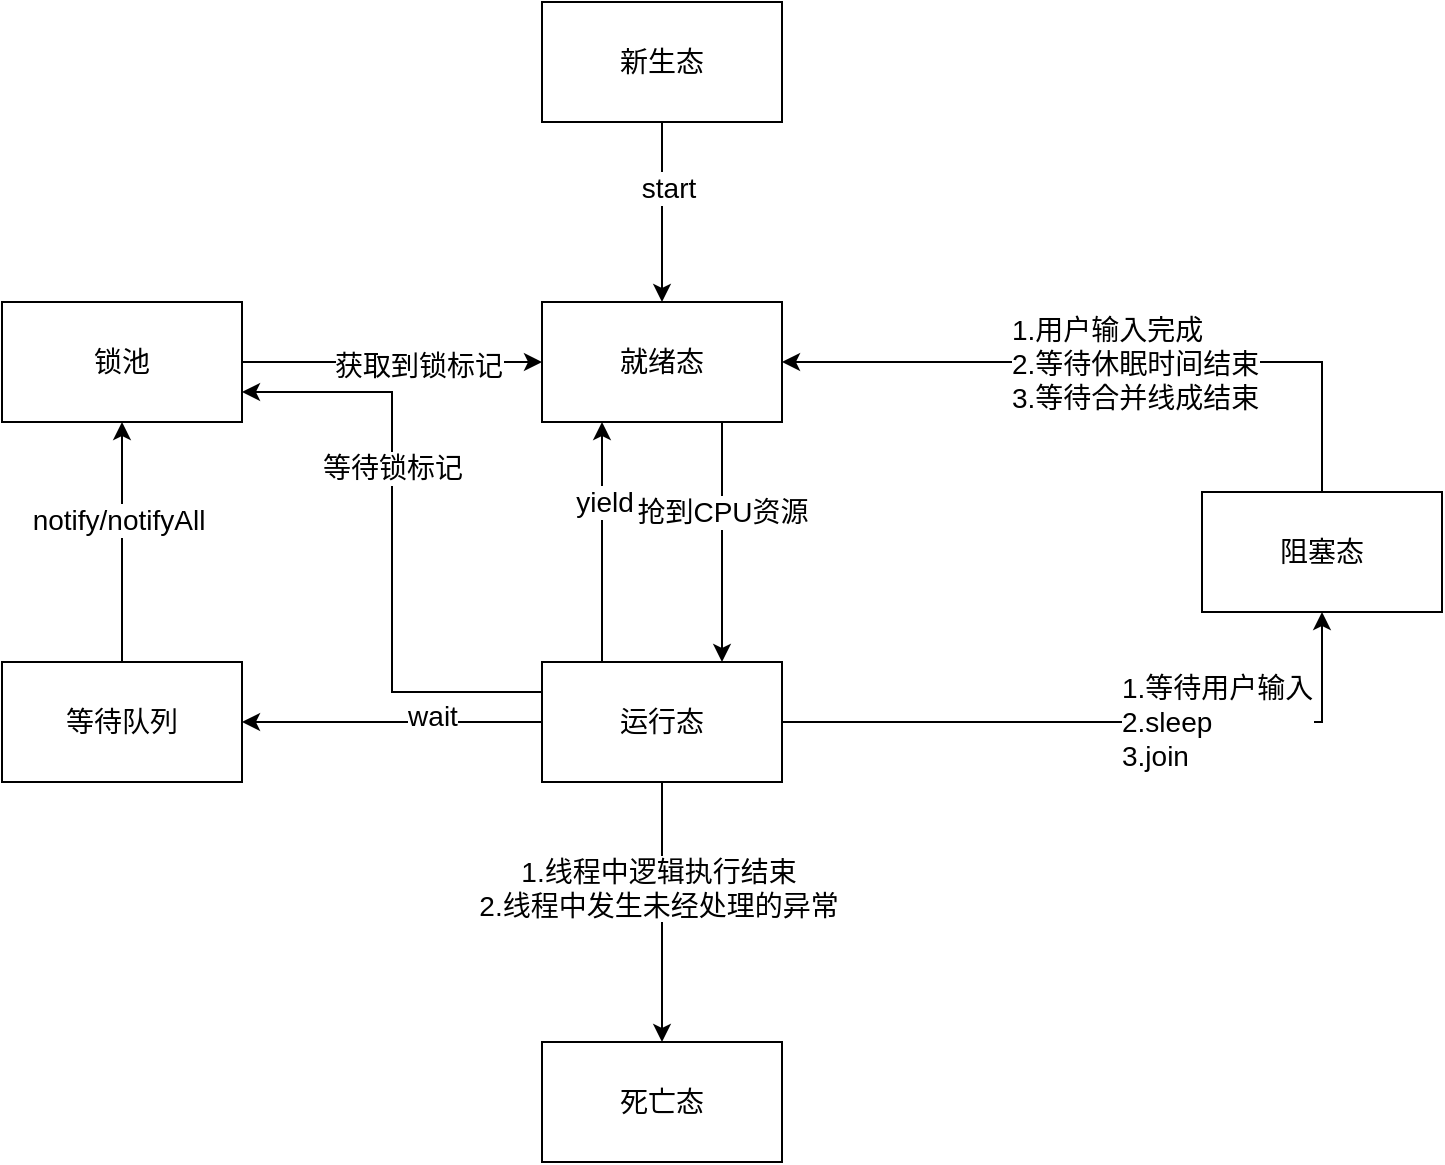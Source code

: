 <mxfile version="15.9.6" type="github">
  <diagram name="线程生命周期" id="13e1069c-82ec-6db2-03f1-153e76fe0fe0">
    <mxGraphModel dx="1497" dy="838" grid="1" gridSize="10" guides="1" tooltips="1" connect="1" arrows="1" fold="1" page="1" pageScale="1" pageWidth="1100" pageHeight="850" background="none" math="0" shadow="0">
      <root>
        <mxCell id="0" />
        <mxCell id="1" parent="0" />
        <mxCell id="UO7Ra3T1x5FbKo8fpNg5-9" style="edgeStyle=orthogonalEdgeStyle;rounded=0;orthogonalLoop=1;jettySize=auto;html=1;exitX=0.5;exitY=1;exitDx=0;exitDy=0;entryX=0.5;entryY=0;entryDx=0;entryDy=0;fontSize=14;" edge="1" parent="1" source="UO7Ra3T1x5FbKo8fpNg5-2" target="UO7Ra3T1x5FbKo8fpNg5-3">
          <mxGeometry relative="1" as="geometry" />
        </mxCell>
        <mxCell id="UO7Ra3T1x5FbKo8fpNg5-10" value="start" style="edgeLabel;html=1;align=center;verticalAlign=middle;resizable=0;points=[];fontSize=14;" vertex="1" connectable="0" parent="UO7Ra3T1x5FbKo8fpNg5-9">
          <mxGeometry x="-0.267" y="3" relative="1" as="geometry">
            <mxPoint as="offset" />
          </mxGeometry>
        </mxCell>
        <mxCell id="UO7Ra3T1x5FbKo8fpNg5-2" value="新生态" style="rounded=0;whiteSpace=wrap;html=1;fontSize=14;" vertex="1" parent="1">
          <mxGeometry x="480" y="130" width="120" height="60" as="geometry" />
        </mxCell>
        <mxCell id="UO7Ra3T1x5FbKo8fpNg5-11" style="edgeStyle=orthogonalEdgeStyle;rounded=0;orthogonalLoop=1;jettySize=auto;html=1;exitX=0.75;exitY=1;exitDx=0;exitDy=0;entryX=0.75;entryY=0;entryDx=0;entryDy=0;fontSize=14;" edge="1" parent="1" source="UO7Ra3T1x5FbKo8fpNg5-3" target="UO7Ra3T1x5FbKo8fpNg5-4">
          <mxGeometry relative="1" as="geometry" />
        </mxCell>
        <mxCell id="UO7Ra3T1x5FbKo8fpNg5-12" value="抢到CPU资源" style="edgeLabel;html=1;align=center;verticalAlign=middle;resizable=0;points=[];fontSize=14;" vertex="1" connectable="0" parent="UO7Ra3T1x5FbKo8fpNg5-11">
          <mxGeometry x="-0.25" relative="1" as="geometry">
            <mxPoint as="offset" />
          </mxGeometry>
        </mxCell>
        <mxCell id="UO7Ra3T1x5FbKo8fpNg5-3" value="就绪态" style="rounded=0;whiteSpace=wrap;html=1;fontSize=14;" vertex="1" parent="1">
          <mxGeometry x="480" y="280" width="120" height="60" as="geometry" />
        </mxCell>
        <mxCell id="UO7Ra3T1x5FbKo8fpNg5-13" style="edgeStyle=orthogonalEdgeStyle;rounded=0;orthogonalLoop=1;jettySize=auto;html=1;exitX=0.25;exitY=0;exitDx=0;exitDy=0;entryX=0.25;entryY=1;entryDx=0;entryDy=0;fontSize=14;" edge="1" parent="1" source="UO7Ra3T1x5FbKo8fpNg5-4" target="UO7Ra3T1x5FbKo8fpNg5-3">
          <mxGeometry relative="1" as="geometry" />
        </mxCell>
        <mxCell id="UO7Ra3T1x5FbKo8fpNg5-14" value="yield" style="edgeLabel;html=1;align=center;verticalAlign=middle;resizable=0;points=[];fontSize=14;" vertex="1" connectable="0" parent="UO7Ra3T1x5FbKo8fpNg5-13">
          <mxGeometry x="0.333" y="-1" relative="1" as="geometry">
            <mxPoint as="offset" />
          </mxGeometry>
        </mxCell>
        <mxCell id="UO7Ra3T1x5FbKo8fpNg5-15" style="edgeStyle=orthogonalEdgeStyle;rounded=0;orthogonalLoop=1;jettySize=auto;html=1;exitX=1;exitY=0.5;exitDx=0;exitDy=0;entryX=0.5;entryY=1;entryDx=0;entryDy=0;fontSize=14;" edge="1" parent="1" source="UO7Ra3T1x5FbKo8fpNg5-4" target="UO7Ra3T1x5FbKo8fpNg5-6">
          <mxGeometry relative="1" as="geometry" />
        </mxCell>
        <mxCell id="UO7Ra3T1x5FbKo8fpNg5-16" value="&lt;div style=&quot;font-size: 14px;&quot;&gt;&lt;span style=&quot;font-size: 14px;&quot;&gt;1.等待用户输入&lt;/span&gt;&lt;/div&gt;&lt;div style=&quot;font-size: 14px;&quot;&gt;&lt;span style=&quot;font-size: 14px;&quot;&gt;2.sleep&lt;/span&gt;&lt;/div&gt;&lt;div style=&quot;font-size: 14px;&quot;&gt;&lt;span style=&quot;font-size: 14px;&quot;&gt;3.join&lt;/span&gt;&lt;/div&gt;" style="edgeLabel;html=1;align=left;verticalAlign=middle;resizable=0;points=[];fontSize=14;" vertex="1" connectable="0" parent="UO7Ra3T1x5FbKo8fpNg5-15">
          <mxGeometry x="0.034" relative="1" as="geometry">
            <mxPoint as="offset" />
          </mxGeometry>
        </mxCell>
        <mxCell id="UO7Ra3T1x5FbKo8fpNg5-19" style="edgeStyle=orthogonalEdgeStyle;rounded=0;orthogonalLoop=1;jettySize=auto;html=1;exitX=0;exitY=0.5;exitDx=0;exitDy=0;entryX=1;entryY=0.5;entryDx=0;entryDy=0;fontSize=14;" edge="1" parent="1" source="UO7Ra3T1x5FbKo8fpNg5-4" target="UO7Ra3T1x5FbKo8fpNg5-8">
          <mxGeometry relative="1" as="geometry" />
        </mxCell>
        <mxCell id="UO7Ra3T1x5FbKo8fpNg5-20" value="wait" style="edgeLabel;html=1;align=center;verticalAlign=middle;resizable=0;points=[];fontSize=14;" vertex="1" connectable="0" parent="UO7Ra3T1x5FbKo8fpNg5-19">
          <mxGeometry x="-0.267" y="-3" relative="1" as="geometry">
            <mxPoint as="offset" />
          </mxGeometry>
        </mxCell>
        <mxCell id="UO7Ra3T1x5FbKo8fpNg5-25" style="edgeStyle=orthogonalEdgeStyle;rounded=0;orthogonalLoop=1;jettySize=auto;html=1;exitX=0;exitY=0.25;exitDx=0;exitDy=0;entryX=1;entryY=0.75;entryDx=0;entryDy=0;fontSize=14;" edge="1" parent="1" source="UO7Ra3T1x5FbKo8fpNg5-4" target="UO7Ra3T1x5FbKo8fpNg5-7">
          <mxGeometry relative="1" as="geometry" />
        </mxCell>
        <mxCell id="UO7Ra3T1x5FbKo8fpNg5-26" value="等待锁标记" style="edgeLabel;html=1;align=center;verticalAlign=middle;resizable=0;points=[];fontSize=14;" vertex="1" connectable="0" parent="UO7Ra3T1x5FbKo8fpNg5-25">
          <mxGeometry x="0.247" relative="1" as="geometry">
            <mxPoint as="offset" />
          </mxGeometry>
        </mxCell>
        <mxCell id="UO7Ra3T1x5FbKo8fpNg5-27" style="edgeStyle=orthogonalEdgeStyle;rounded=0;orthogonalLoop=1;jettySize=auto;html=1;exitX=0.5;exitY=1;exitDx=0;exitDy=0;entryX=0.5;entryY=0;entryDx=0;entryDy=0;fontSize=14;" edge="1" parent="1" source="UO7Ra3T1x5FbKo8fpNg5-4" target="UO7Ra3T1x5FbKo8fpNg5-5">
          <mxGeometry relative="1" as="geometry" />
        </mxCell>
        <mxCell id="UO7Ra3T1x5FbKo8fpNg5-28" value="&lt;div style=&quot;font-size: 14px;&quot;&gt;&lt;span style=&quot;font-size: 14px;&quot;&gt;1.线程中逻辑执行结束&lt;/span&gt;&lt;/div&gt;&lt;div style=&quot;font-size: 14px;&quot;&gt;&lt;span style=&quot;font-size: 14px;&quot;&gt;2.线程中发生未经处理的异常&lt;/span&gt;&lt;/div&gt;" style="edgeLabel;html=1;align=center;verticalAlign=middle;resizable=0;points=[];fontSize=14;" vertex="1" connectable="0" parent="UO7Ra3T1x5FbKo8fpNg5-27">
          <mxGeometry x="-0.185" y="-2" relative="1" as="geometry">
            <mxPoint as="offset" />
          </mxGeometry>
        </mxCell>
        <mxCell id="UO7Ra3T1x5FbKo8fpNg5-4" value="运行态" style="rounded=0;whiteSpace=wrap;html=1;fontSize=14;" vertex="1" parent="1">
          <mxGeometry x="480" y="460" width="120" height="60" as="geometry" />
        </mxCell>
        <mxCell id="UO7Ra3T1x5FbKo8fpNg5-5" value="死亡态" style="rounded=0;whiteSpace=wrap;html=1;fontSize=14;" vertex="1" parent="1">
          <mxGeometry x="480" y="650" width="120" height="60" as="geometry" />
        </mxCell>
        <mxCell id="UO7Ra3T1x5FbKo8fpNg5-17" style="edgeStyle=orthogonalEdgeStyle;rounded=0;orthogonalLoop=1;jettySize=auto;html=1;exitX=0.5;exitY=0;exitDx=0;exitDy=0;entryX=1;entryY=0.5;entryDx=0;entryDy=0;fontSize=14;" edge="1" parent="1" source="UO7Ra3T1x5FbKo8fpNg5-6" target="UO7Ra3T1x5FbKo8fpNg5-3">
          <mxGeometry relative="1" as="geometry" />
        </mxCell>
        <mxCell id="UO7Ra3T1x5FbKo8fpNg5-18" value="&lt;div style=&quot;font-size: 14px;&quot;&gt;&lt;span style=&quot;font-size: 14px;&quot;&gt;1.用户输入完成&lt;/span&gt;&lt;/div&gt;&lt;div style=&quot;font-size: 14px;&quot;&gt;&lt;span style=&quot;font-size: 14px;&quot;&gt;2.等待休眠时间结束&lt;/span&gt;&lt;/div&gt;&lt;div style=&quot;font-size: 14px;&quot;&gt;&lt;span style=&quot;font-size: 14px;&quot;&gt;3.等待合并线成结束&lt;/span&gt;&lt;/div&gt;" style="edgeLabel;html=1;align=left;verticalAlign=middle;resizable=0;points=[];fontSize=14;" vertex="1" connectable="0" parent="UO7Ra3T1x5FbKo8fpNg5-17">
          <mxGeometry x="0.325" y="1" relative="1" as="geometry">
            <mxPoint as="offset" />
          </mxGeometry>
        </mxCell>
        <mxCell id="UO7Ra3T1x5FbKo8fpNg5-6" value="阻塞态" style="rounded=0;whiteSpace=wrap;html=1;fontSize=14;" vertex="1" parent="1">
          <mxGeometry x="810" y="375" width="120" height="60" as="geometry" />
        </mxCell>
        <mxCell id="UO7Ra3T1x5FbKo8fpNg5-23" style="edgeStyle=orthogonalEdgeStyle;rounded=0;orthogonalLoop=1;jettySize=auto;html=1;exitX=1;exitY=0.5;exitDx=0;exitDy=0;entryX=0;entryY=0.5;entryDx=0;entryDy=0;fontSize=14;" edge="1" parent="1" source="UO7Ra3T1x5FbKo8fpNg5-7" target="UO7Ra3T1x5FbKo8fpNg5-3">
          <mxGeometry relative="1" as="geometry" />
        </mxCell>
        <mxCell id="UO7Ra3T1x5FbKo8fpNg5-24" value="获取到锁标记" style="edgeLabel;html=1;align=center;verticalAlign=middle;resizable=0;points=[];fontSize=14;" vertex="1" connectable="0" parent="UO7Ra3T1x5FbKo8fpNg5-23">
          <mxGeometry x="0.173" y="-2" relative="1" as="geometry">
            <mxPoint as="offset" />
          </mxGeometry>
        </mxCell>
        <mxCell id="UO7Ra3T1x5FbKo8fpNg5-7" value="锁池" style="rounded=0;whiteSpace=wrap;html=1;fontSize=14;" vertex="1" parent="1">
          <mxGeometry x="210" y="280" width="120" height="60" as="geometry" />
        </mxCell>
        <mxCell id="UO7Ra3T1x5FbKo8fpNg5-21" style="edgeStyle=orthogonalEdgeStyle;rounded=0;orthogonalLoop=1;jettySize=auto;html=1;exitX=0.5;exitY=0;exitDx=0;exitDy=0;entryX=0.5;entryY=1;entryDx=0;entryDy=0;fontSize=14;" edge="1" parent="1" source="UO7Ra3T1x5FbKo8fpNg5-8" target="UO7Ra3T1x5FbKo8fpNg5-7">
          <mxGeometry relative="1" as="geometry" />
        </mxCell>
        <mxCell id="UO7Ra3T1x5FbKo8fpNg5-22" value="notify/notifyAll" style="edgeLabel;html=1;align=center;verticalAlign=middle;resizable=0;points=[];fontSize=14;" vertex="1" connectable="0" parent="UO7Ra3T1x5FbKo8fpNg5-21">
          <mxGeometry x="0.183" y="2" relative="1" as="geometry">
            <mxPoint as="offset" />
          </mxGeometry>
        </mxCell>
        <mxCell id="UO7Ra3T1x5FbKo8fpNg5-8" value="等待队列" style="rounded=0;whiteSpace=wrap;html=1;fontSize=14;" vertex="1" parent="1">
          <mxGeometry x="210" y="460" width="120" height="60" as="geometry" />
        </mxCell>
      </root>
    </mxGraphModel>
  </diagram>
</mxfile>
